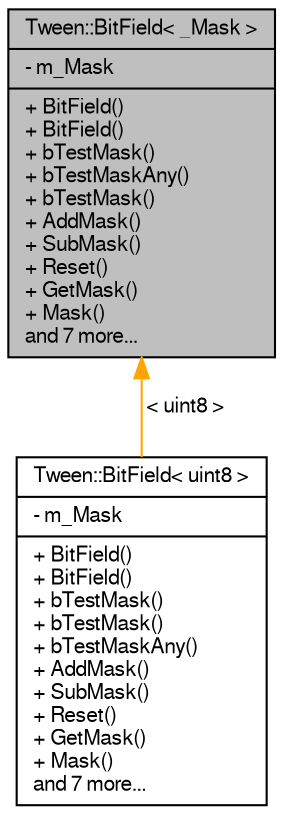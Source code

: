 digraph "Tween::BitField&lt; _Mask &gt;"
{
  bgcolor="transparent";
  edge [fontname="FreeSans",fontsize="10",labelfontname="FreeSans",labelfontsize="10"];
  node [fontname="FreeSans",fontsize="10",shape=record];
  Node1 [label="{Tween::BitField\< _Mask \>\n|- m_Mask\l|+ BitField()\l+ BitField()\l+ bTestMask()\l+ bTestMaskAny()\l+ bTestMask()\l+ AddMask()\l+ SubMask()\l+ Reset()\l+ GetMask()\l+ Mask()\land 7 more...\l}",height=0.2,width=0.4,color="black", fillcolor="grey75", style="filled" fontcolor="black"];
  Node1 -> Node2 [dir="back",color="orange",fontsize="10",style="solid",label=" \< uint8 \>" ,fontname="FreeSans"];
  Node2 [label="{Tween::BitField\< uint8 \>\n|- m_Mask\l|+ BitField()\l+ BitField()\l+ bTestMask()\l+ bTestMask()\l+ bTestMaskAny()\l+ AddMask()\l+ SubMask()\l+ Reset()\l+ GetMask()\l+ Mask()\land 7 more...\l}",height=0.2,width=0.4,color="black",URL="$dc/d42/classTween_1_1BitField.html"];
}
